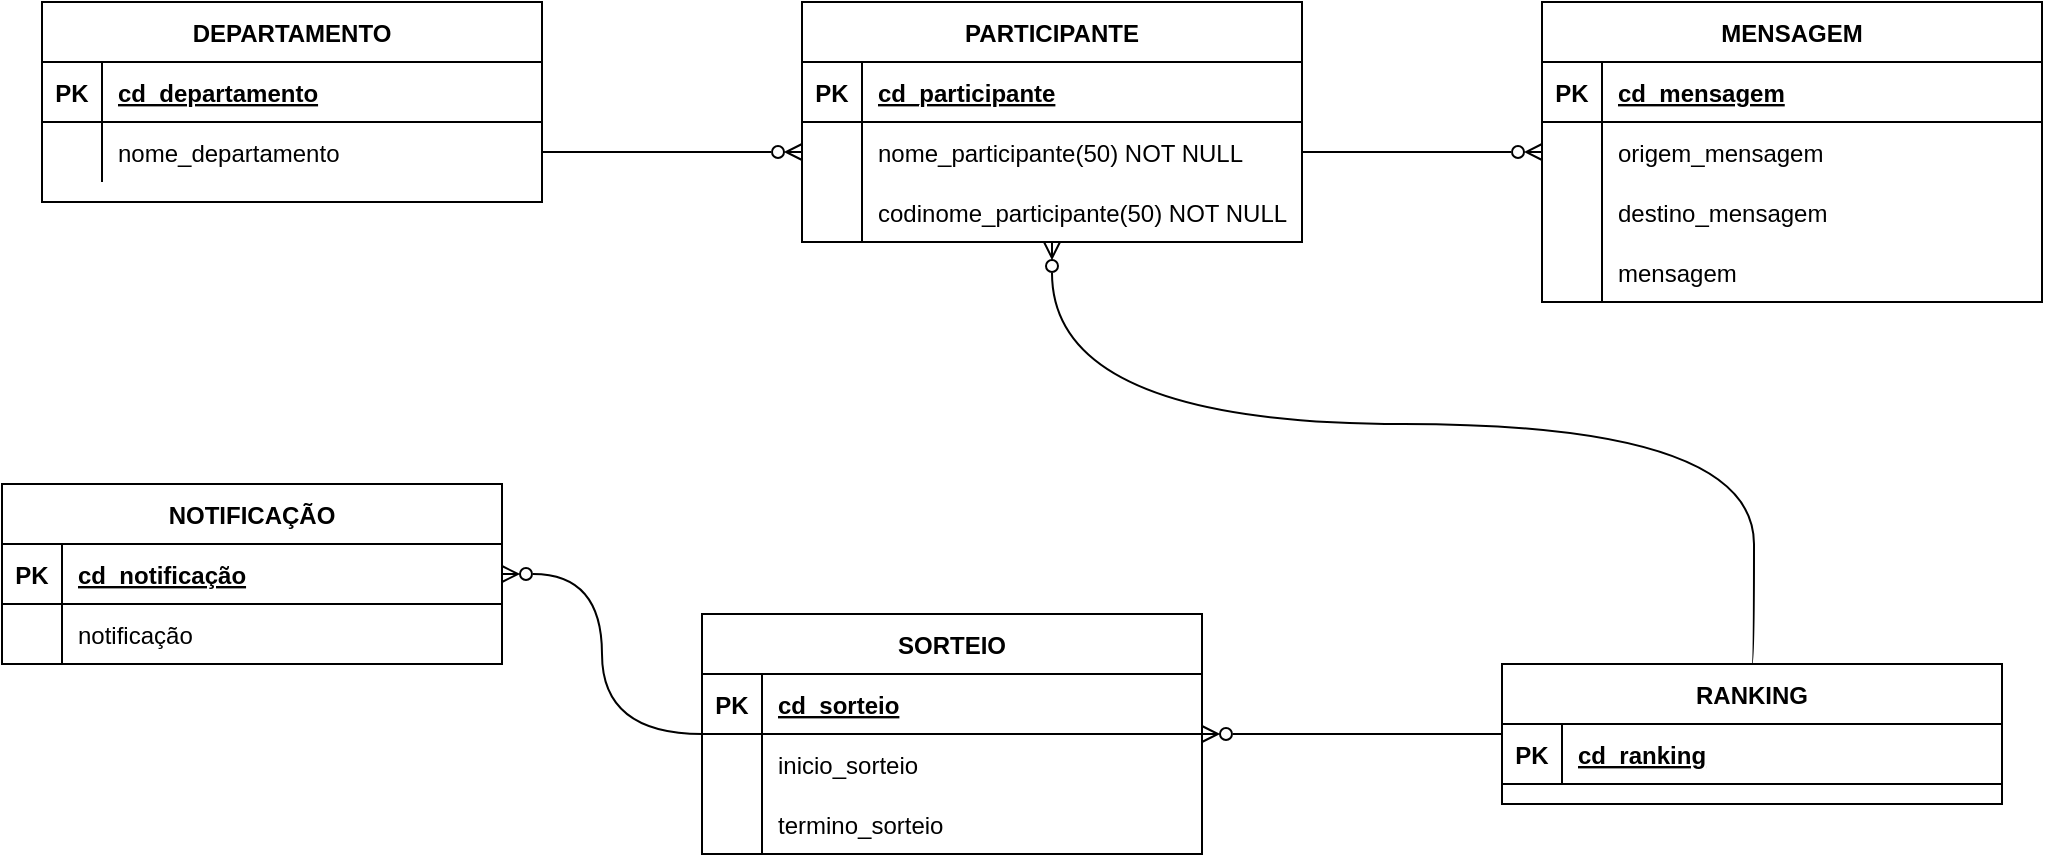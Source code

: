 <mxfile version="23.1.1" type="github">
  <diagram id="R2lEEEUBdFMjLlhIrx00" name="Page-1">
    <mxGraphModel dx="2284" dy="718" grid="1" gridSize="10" guides="1" tooltips="1" connect="1" arrows="1" fold="1" page="1" pageScale="1" pageWidth="850" pageHeight="1100" math="0" shadow="0" extFonts="Permanent Marker^https://fonts.googleapis.com/css?family=Permanent+Marker">
      <root>
        <mxCell id="0" />
        <mxCell id="1" parent="0" />
        <mxCell id="nqyj6E7QuFn8bjXCm2ua-134" style="edgeStyle=orthogonalEdgeStyle;shape=connector;rounded=0;orthogonalLoop=1;jettySize=auto;html=1;labelBackgroundColor=default;strokeColor=default;strokeWidth=1;align=center;verticalAlign=middle;fontFamily=Helvetica;fontSize=11;fontColor=default;startArrow=ERzeroToMany;startFill=0;endArrow=none;endFill=0;curved=1;" edge="1" parent="1" source="nqyj6E7QuFn8bjXCm2ua-46" target="nqyj6E7QuFn8bjXCm2ua-119">
          <mxGeometry relative="1" as="geometry">
            <mxPoint x="470" y="505" as="targetPoint" />
          </mxGeometry>
        </mxCell>
        <mxCell id="nqyj6E7QuFn8bjXCm2ua-46" value="SORTEIO" style="shape=table;startSize=30;container=1;collapsible=1;childLayout=tableLayout;fixedRows=1;rowLines=0;fontStyle=1;align=center;resizeLast=1;" vertex="1" parent="1">
          <mxGeometry x="80" y="445" width="250" height="120" as="geometry" />
        </mxCell>
        <mxCell id="nqyj6E7QuFn8bjXCm2ua-47" value="" style="shape=partialRectangle;collapsible=0;dropTarget=0;pointerEvents=0;fillColor=none;points=[[0,0.5],[1,0.5]];portConstraint=eastwest;top=0;left=0;right=0;bottom=1;" vertex="1" parent="nqyj6E7QuFn8bjXCm2ua-46">
          <mxGeometry y="30" width="250" height="30" as="geometry" />
        </mxCell>
        <mxCell id="nqyj6E7QuFn8bjXCm2ua-48" value="PK" style="shape=partialRectangle;overflow=hidden;connectable=0;fillColor=none;top=0;left=0;bottom=0;right=0;fontStyle=1;" vertex="1" parent="nqyj6E7QuFn8bjXCm2ua-47">
          <mxGeometry width="30" height="30" as="geometry">
            <mxRectangle width="30" height="30" as="alternateBounds" />
          </mxGeometry>
        </mxCell>
        <mxCell id="nqyj6E7QuFn8bjXCm2ua-49" value="cd_sorteio" style="shape=partialRectangle;overflow=hidden;connectable=0;fillColor=none;top=0;left=0;bottom=0;right=0;align=left;spacingLeft=6;fontStyle=5;" vertex="1" parent="nqyj6E7QuFn8bjXCm2ua-47">
          <mxGeometry x="30" width="220" height="30" as="geometry">
            <mxRectangle width="220" height="30" as="alternateBounds" />
          </mxGeometry>
        </mxCell>
        <mxCell id="nqyj6E7QuFn8bjXCm2ua-130" value="" style="shape=partialRectangle;collapsible=0;dropTarget=0;pointerEvents=0;fillColor=none;points=[[0,0.5],[1,0.5]];portConstraint=eastwest;top=0;left=0;right=0;bottom=0;" vertex="1" parent="nqyj6E7QuFn8bjXCm2ua-46">
          <mxGeometry y="60" width="250" height="30" as="geometry" />
        </mxCell>
        <mxCell id="nqyj6E7QuFn8bjXCm2ua-131" value="" style="shape=partialRectangle;overflow=hidden;connectable=0;fillColor=none;top=0;left=0;bottom=0;right=0;" vertex="1" parent="nqyj6E7QuFn8bjXCm2ua-130">
          <mxGeometry width="30" height="30" as="geometry">
            <mxRectangle width="30" height="30" as="alternateBounds" />
          </mxGeometry>
        </mxCell>
        <mxCell id="nqyj6E7QuFn8bjXCm2ua-132" value="inicio_sorteio" style="shape=partialRectangle;overflow=hidden;connectable=0;fillColor=none;top=0;left=0;bottom=0;right=0;align=left;spacingLeft=6;" vertex="1" parent="nqyj6E7QuFn8bjXCm2ua-130">
          <mxGeometry x="30" width="220" height="30" as="geometry">
            <mxRectangle width="220" height="30" as="alternateBounds" />
          </mxGeometry>
        </mxCell>
        <mxCell id="nqyj6E7QuFn8bjXCm2ua-115" value="" style="shape=partialRectangle;collapsible=0;dropTarget=0;pointerEvents=0;fillColor=none;points=[[0,0.5],[1,0.5]];portConstraint=eastwest;top=0;left=0;right=0;bottom=0;" vertex="1" parent="nqyj6E7QuFn8bjXCm2ua-46">
          <mxGeometry y="90" width="250" height="30" as="geometry" />
        </mxCell>
        <mxCell id="nqyj6E7QuFn8bjXCm2ua-116" value="" style="shape=partialRectangle;overflow=hidden;connectable=0;fillColor=none;top=0;left=0;bottom=0;right=0;" vertex="1" parent="nqyj6E7QuFn8bjXCm2ua-115">
          <mxGeometry width="30" height="30" as="geometry">
            <mxRectangle width="30" height="30" as="alternateBounds" />
          </mxGeometry>
        </mxCell>
        <mxCell id="nqyj6E7QuFn8bjXCm2ua-117" value="termino_sorteio" style="shape=partialRectangle;overflow=hidden;connectable=0;fillColor=none;top=0;left=0;bottom=0;right=0;align=left;spacingLeft=6;" vertex="1" parent="nqyj6E7QuFn8bjXCm2ua-115">
          <mxGeometry x="30" width="220" height="30" as="geometry">
            <mxRectangle width="220" height="30" as="alternateBounds" />
          </mxGeometry>
        </mxCell>
        <mxCell id="nqyj6E7QuFn8bjXCm2ua-61" value="DEPARTAMENTO" style="shape=table;startSize=30;container=1;collapsible=1;childLayout=tableLayout;fixedRows=1;rowLines=0;fontStyle=1;align=center;resizeLast=1;" vertex="1" parent="1">
          <mxGeometry x="-250" y="139" width="250" height="100" as="geometry" />
        </mxCell>
        <mxCell id="nqyj6E7QuFn8bjXCm2ua-62" value="" style="shape=partialRectangle;collapsible=0;dropTarget=0;pointerEvents=0;fillColor=none;points=[[0,0.5],[1,0.5]];portConstraint=eastwest;top=0;left=0;right=0;bottom=1;" vertex="1" parent="nqyj6E7QuFn8bjXCm2ua-61">
          <mxGeometry y="30" width="250" height="30" as="geometry" />
        </mxCell>
        <mxCell id="nqyj6E7QuFn8bjXCm2ua-63" value="PK" style="shape=partialRectangle;overflow=hidden;connectable=0;fillColor=none;top=0;left=0;bottom=0;right=0;fontStyle=1;" vertex="1" parent="nqyj6E7QuFn8bjXCm2ua-62">
          <mxGeometry width="30" height="30" as="geometry">
            <mxRectangle width="30" height="30" as="alternateBounds" />
          </mxGeometry>
        </mxCell>
        <mxCell id="nqyj6E7QuFn8bjXCm2ua-64" value="cd_departamento" style="shape=partialRectangle;overflow=hidden;connectable=0;fillColor=none;top=0;left=0;bottom=0;right=0;align=left;spacingLeft=6;fontStyle=5;" vertex="1" parent="nqyj6E7QuFn8bjXCm2ua-62">
          <mxGeometry x="30" width="220" height="30" as="geometry">
            <mxRectangle width="220" height="30" as="alternateBounds" />
          </mxGeometry>
        </mxCell>
        <mxCell id="nqyj6E7QuFn8bjXCm2ua-65" value="" style="shape=partialRectangle;collapsible=0;dropTarget=0;pointerEvents=0;fillColor=none;points=[[0,0.5],[1,0.5]];portConstraint=eastwest;top=0;left=0;right=0;bottom=0;" vertex="1" parent="nqyj6E7QuFn8bjXCm2ua-61">
          <mxGeometry y="60" width="250" height="30" as="geometry" />
        </mxCell>
        <mxCell id="nqyj6E7QuFn8bjXCm2ua-66" value="" style="shape=partialRectangle;overflow=hidden;connectable=0;fillColor=none;top=0;left=0;bottom=0;right=0;" vertex="1" parent="nqyj6E7QuFn8bjXCm2ua-65">
          <mxGeometry width="30" height="30" as="geometry">
            <mxRectangle width="30" height="30" as="alternateBounds" />
          </mxGeometry>
        </mxCell>
        <mxCell id="nqyj6E7QuFn8bjXCm2ua-67" value="nome_departamento" style="shape=partialRectangle;overflow=hidden;connectable=0;fillColor=none;top=0;left=0;bottom=0;right=0;align=left;spacingLeft=6;" vertex="1" parent="nqyj6E7QuFn8bjXCm2ua-65">
          <mxGeometry x="30" width="220" height="30" as="geometry">
            <mxRectangle width="220" height="30" as="alternateBounds" />
          </mxGeometry>
        </mxCell>
        <mxCell id="nqyj6E7QuFn8bjXCm2ua-71" value="PARTICIPANTE" style="shape=table;startSize=30;container=1;collapsible=1;childLayout=tableLayout;fixedRows=1;rowLines=0;fontStyle=1;align=center;resizeLast=1;" vertex="1" parent="1">
          <mxGeometry x="130" y="139" width="250" height="120" as="geometry" />
        </mxCell>
        <mxCell id="nqyj6E7QuFn8bjXCm2ua-72" value="" style="shape=partialRectangle;collapsible=0;dropTarget=0;pointerEvents=0;fillColor=none;points=[[0,0.5],[1,0.5]];portConstraint=eastwest;top=0;left=0;right=0;bottom=1;" vertex="1" parent="nqyj6E7QuFn8bjXCm2ua-71">
          <mxGeometry y="30" width="250" height="30" as="geometry" />
        </mxCell>
        <mxCell id="nqyj6E7QuFn8bjXCm2ua-73" value="PK" style="shape=partialRectangle;overflow=hidden;connectable=0;fillColor=none;top=0;left=0;bottom=0;right=0;fontStyle=1;" vertex="1" parent="nqyj6E7QuFn8bjXCm2ua-72">
          <mxGeometry width="30" height="30" as="geometry">
            <mxRectangle width="30" height="30" as="alternateBounds" />
          </mxGeometry>
        </mxCell>
        <mxCell id="nqyj6E7QuFn8bjXCm2ua-74" value="cd_participante" style="shape=partialRectangle;overflow=hidden;connectable=0;fillColor=none;top=0;left=0;bottom=0;right=0;align=left;spacingLeft=6;fontStyle=5;" vertex="1" parent="nqyj6E7QuFn8bjXCm2ua-72">
          <mxGeometry x="30" width="220" height="30" as="geometry">
            <mxRectangle width="220" height="30" as="alternateBounds" />
          </mxGeometry>
        </mxCell>
        <mxCell id="nqyj6E7QuFn8bjXCm2ua-75" value="" style="shape=partialRectangle;collapsible=0;dropTarget=0;pointerEvents=0;fillColor=none;points=[[0,0.5],[1,0.5]];portConstraint=eastwest;top=0;left=0;right=0;bottom=0;" vertex="1" parent="nqyj6E7QuFn8bjXCm2ua-71">
          <mxGeometry y="60" width="250" height="30" as="geometry" />
        </mxCell>
        <mxCell id="nqyj6E7QuFn8bjXCm2ua-76" value="" style="shape=partialRectangle;overflow=hidden;connectable=0;fillColor=none;top=0;left=0;bottom=0;right=0;" vertex="1" parent="nqyj6E7QuFn8bjXCm2ua-75">
          <mxGeometry width="30" height="30" as="geometry">
            <mxRectangle width="30" height="30" as="alternateBounds" />
          </mxGeometry>
        </mxCell>
        <mxCell id="nqyj6E7QuFn8bjXCm2ua-77" value="nome_participante(50) NOT NULL" style="shape=partialRectangle;overflow=hidden;connectable=0;fillColor=none;top=0;left=0;bottom=0;right=0;align=left;spacingLeft=6;" vertex="1" parent="nqyj6E7QuFn8bjXCm2ua-75">
          <mxGeometry x="30" width="220" height="30" as="geometry">
            <mxRectangle width="220" height="30" as="alternateBounds" />
          </mxGeometry>
        </mxCell>
        <mxCell id="nqyj6E7QuFn8bjXCm2ua-78" value="" style="shape=partialRectangle;collapsible=0;dropTarget=0;pointerEvents=0;fillColor=none;points=[[0,0.5],[1,0.5]];portConstraint=eastwest;top=0;left=0;right=0;bottom=0;" vertex="1" parent="nqyj6E7QuFn8bjXCm2ua-71">
          <mxGeometry y="90" width="250" height="30" as="geometry" />
        </mxCell>
        <mxCell id="nqyj6E7QuFn8bjXCm2ua-79" value="" style="shape=partialRectangle;overflow=hidden;connectable=0;fillColor=none;top=0;left=0;bottom=0;right=0;" vertex="1" parent="nqyj6E7QuFn8bjXCm2ua-78">
          <mxGeometry width="30" height="30" as="geometry">
            <mxRectangle width="30" height="30" as="alternateBounds" />
          </mxGeometry>
        </mxCell>
        <mxCell id="nqyj6E7QuFn8bjXCm2ua-80" value="codinome_participante(50) NOT NULL" style="shape=partialRectangle;overflow=hidden;connectable=0;fillColor=none;top=0;left=0;bottom=0;right=0;align=left;spacingLeft=6;" vertex="1" parent="nqyj6E7QuFn8bjXCm2ua-78">
          <mxGeometry x="30" width="220" height="30" as="geometry">
            <mxRectangle width="220" height="30" as="alternateBounds" />
          </mxGeometry>
        </mxCell>
        <mxCell id="nqyj6E7QuFn8bjXCm2ua-81" value="MENSAGEM" style="shape=table;startSize=30;container=1;collapsible=1;childLayout=tableLayout;fixedRows=1;rowLines=0;fontStyle=1;align=center;resizeLast=1;" vertex="1" parent="1">
          <mxGeometry x="500" y="139" width="250" height="150" as="geometry" />
        </mxCell>
        <mxCell id="nqyj6E7QuFn8bjXCm2ua-82" value="" style="shape=partialRectangle;collapsible=0;dropTarget=0;pointerEvents=0;fillColor=none;points=[[0,0.5],[1,0.5]];portConstraint=eastwest;top=0;left=0;right=0;bottom=1;" vertex="1" parent="nqyj6E7QuFn8bjXCm2ua-81">
          <mxGeometry y="30" width="250" height="30" as="geometry" />
        </mxCell>
        <mxCell id="nqyj6E7QuFn8bjXCm2ua-83" value="PK" style="shape=partialRectangle;overflow=hidden;connectable=0;fillColor=none;top=0;left=0;bottom=0;right=0;fontStyle=1;" vertex="1" parent="nqyj6E7QuFn8bjXCm2ua-82">
          <mxGeometry width="30" height="30" as="geometry">
            <mxRectangle width="30" height="30" as="alternateBounds" />
          </mxGeometry>
        </mxCell>
        <mxCell id="nqyj6E7QuFn8bjXCm2ua-84" value="cd_mensagem" style="shape=partialRectangle;overflow=hidden;connectable=0;fillColor=none;top=0;left=0;bottom=0;right=0;align=left;spacingLeft=6;fontStyle=5;" vertex="1" parent="nqyj6E7QuFn8bjXCm2ua-82">
          <mxGeometry x="30" width="220" height="30" as="geometry">
            <mxRectangle width="220" height="30" as="alternateBounds" />
          </mxGeometry>
        </mxCell>
        <mxCell id="nqyj6E7QuFn8bjXCm2ua-85" value="" style="shape=partialRectangle;collapsible=0;dropTarget=0;pointerEvents=0;fillColor=none;points=[[0,0.5],[1,0.5]];portConstraint=eastwest;top=0;left=0;right=0;bottom=0;" vertex="1" parent="nqyj6E7QuFn8bjXCm2ua-81">
          <mxGeometry y="60" width="250" height="30" as="geometry" />
        </mxCell>
        <mxCell id="nqyj6E7QuFn8bjXCm2ua-86" value="" style="shape=partialRectangle;overflow=hidden;connectable=0;fillColor=none;top=0;left=0;bottom=0;right=0;" vertex="1" parent="nqyj6E7QuFn8bjXCm2ua-85">
          <mxGeometry width="30" height="30" as="geometry">
            <mxRectangle width="30" height="30" as="alternateBounds" />
          </mxGeometry>
        </mxCell>
        <mxCell id="nqyj6E7QuFn8bjXCm2ua-87" value="origem_mensagem" style="shape=partialRectangle;overflow=hidden;connectable=0;fillColor=none;top=0;left=0;bottom=0;right=0;align=left;spacingLeft=6;" vertex="1" parent="nqyj6E7QuFn8bjXCm2ua-85">
          <mxGeometry x="30" width="220" height="30" as="geometry">
            <mxRectangle width="220" height="30" as="alternateBounds" />
          </mxGeometry>
        </mxCell>
        <mxCell id="nqyj6E7QuFn8bjXCm2ua-88" value="" style="shape=partialRectangle;collapsible=0;dropTarget=0;pointerEvents=0;fillColor=none;points=[[0,0.5],[1,0.5]];portConstraint=eastwest;top=0;left=0;right=0;bottom=0;" vertex="1" parent="nqyj6E7QuFn8bjXCm2ua-81">
          <mxGeometry y="90" width="250" height="30" as="geometry" />
        </mxCell>
        <mxCell id="nqyj6E7QuFn8bjXCm2ua-89" value="" style="shape=partialRectangle;overflow=hidden;connectable=0;fillColor=none;top=0;left=0;bottom=0;right=0;" vertex="1" parent="nqyj6E7QuFn8bjXCm2ua-88">
          <mxGeometry width="30" height="30" as="geometry">
            <mxRectangle width="30" height="30" as="alternateBounds" />
          </mxGeometry>
        </mxCell>
        <mxCell id="nqyj6E7QuFn8bjXCm2ua-90" value="destino_mensagem" style="shape=partialRectangle;overflow=hidden;connectable=0;fillColor=none;top=0;left=0;bottom=0;right=0;align=left;spacingLeft=6;" vertex="1" parent="nqyj6E7QuFn8bjXCm2ua-88">
          <mxGeometry x="30" width="220" height="30" as="geometry">
            <mxRectangle width="220" height="30" as="alternateBounds" />
          </mxGeometry>
        </mxCell>
        <mxCell id="nqyj6E7QuFn8bjXCm2ua-50" value="" style="shape=partialRectangle;collapsible=0;dropTarget=0;pointerEvents=0;fillColor=none;points=[[0,0.5],[1,0.5]];portConstraint=eastwest;top=0;left=0;right=0;bottom=0;" vertex="1" parent="nqyj6E7QuFn8bjXCm2ua-81">
          <mxGeometry y="120" width="250" height="30" as="geometry" />
        </mxCell>
        <mxCell id="nqyj6E7QuFn8bjXCm2ua-51" value="" style="shape=partialRectangle;overflow=hidden;connectable=0;fillColor=none;top=0;left=0;bottom=0;right=0;" vertex="1" parent="nqyj6E7QuFn8bjXCm2ua-50">
          <mxGeometry width="30" height="30" as="geometry">
            <mxRectangle width="30" height="30" as="alternateBounds" />
          </mxGeometry>
        </mxCell>
        <mxCell id="nqyj6E7QuFn8bjXCm2ua-52" value="mensagem" style="shape=partialRectangle;overflow=hidden;connectable=0;fillColor=none;top=0;left=0;bottom=0;right=0;align=left;spacingLeft=6;" vertex="1" parent="nqyj6E7QuFn8bjXCm2ua-50">
          <mxGeometry x="30" width="220" height="30" as="geometry">
            <mxRectangle width="220" height="30" as="alternateBounds" />
          </mxGeometry>
        </mxCell>
        <mxCell id="nqyj6E7QuFn8bjXCm2ua-91" value="NOTIFICAÇÃO" style="shape=table;startSize=30;container=1;collapsible=1;childLayout=tableLayout;fixedRows=1;rowLines=0;fontStyle=1;align=center;resizeLast=1;" vertex="1" parent="1">
          <mxGeometry x="-270" y="380" width="250" height="90" as="geometry" />
        </mxCell>
        <mxCell id="nqyj6E7QuFn8bjXCm2ua-92" value="" style="shape=partialRectangle;collapsible=0;dropTarget=0;pointerEvents=0;fillColor=none;points=[[0,0.5],[1,0.5]];portConstraint=eastwest;top=0;left=0;right=0;bottom=1;" vertex="1" parent="nqyj6E7QuFn8bjXCm2ua-91">
          <mxGeometry y="30" width="250" height="30" as="geometry" />
        </mxCell>
        <mxCell id="nqyj6E7QuFn8bjXCm2ua-93" value="PK" style="shape=partialRectangle;overflow=hidden;connectable=0;fillColor=none;top=0;left=0;bottom=0;right=0;fontStyle=1;" vertex="1" parent="nqyj6E7QuFn8bjXCm2ua-92">
          <mxGeometry width="30" height="30" as="geometry">
            <mxRectangle width="30" height="30" as="alternateBounds" />
          </mxGeometry>
        </mxCell>
        <mxCell id="nqyj6E7QuFn8bjXCm2ua-94" value="cd_notificação" style="shape=partialRectangle;overflow=hidden;connectable=0;fillColor=none;top=0;left=0;bottom=0;right=0;align=left;spacingLeft=6;fontStyle=5;" vertex="1" parent="nqyj6E7QuFn8bjXCm2ua-92">
          <mxGeometry x="30" width="220" height="30" as="geometry">
            <mxRectangle width="220" height="30" as="alternateBounds" />
          </mxGeometry>
        </mxCell>
        <mxCell id="nqyj6E7QuFn8bjXCm2ua-95" value="" style="shape=partialRectangle;collapsible=0;dropTarget=0;pointerEvents=0;fillColor=none;points=[[0,0.5],[1,0.5]];portConstraint=eastwest;top=0;left=0;right=0;bottom=0;" vertex="1" parent="nqyj6E7QuFn8bjXCm2ua-91">
          <mxGeometry y="60" width="250" height="30" as="geometry" />
        </mxCell>
        <mxCell id="nqyj6E7QuFn8bjXCm2ua-96" value="" style="shape=partialRectangle;overflow=hidden;connectable=0;fillColor=none;top=0;left=0;bottom=0;right=0;" vertex="1" parent="nqyj6E7QuFn8bjXCm2ua-95">
          <mxGeometry width="30" height="30" as="geometry">
            <mxRectangle width="30" height="30" as="alternateBounds" />
          </mxGeometry>
        </mxCell>
        <mxCell id="nqyj6E7QuFn8bjXCm2ua-97" value="notificação" style="shape=partialRectangle;overflow=hidden;connectable=0;fillColor=none;top=0;left=0;bottom=0;right=0;align=left;spacingLeft=6;" vertex="1" parent="nqyj6E7QuFn8bjXCm2ua-95">
          <mxGeometry x="30" width="220" height="30" as="geometry">
            <mxRectangle width="220" height="30" as="alternateBounds" />
          </mxGeometry>
        </mxCell>
        <mxCell id="nqyj6E7QuFn8bjXCm2ua-100" style="edgeStyle=orthogonalEdgeStyle;rounded=0;orthogonalLoop=1;jettySize=auto;html=1;exitX=0;exitY=0.5;exitDx=0;exitDy=0;entryX=1;entryY=0.5;entryDx=0;entryDy=0;endArrow=none;endFill=0;startArrow=ERzeroToMany;startFill=0;strokeWidth=1;" edge="1" parent="1" source="nqyj6E7QuFn8bjXCm2ua-85" target="nqyj6E7QuFn8bjXCm2ua-75">
          <mxGeometry relative="1" as="geometry" />
        </mxCell>
        <mxCell id="nqyj6E7QuFn8bjXCm2ua-105" style="edgeStyle=orthogonalEdgeStyle;shape=connector;rounded=0;orthogonalLoop=1;jettySize=auto;html=1;exitX=0;exitY=0.5;exitDx=0;exitDy=0;labelBackgroundColor=default;strokeColor=default;strokeWidth=1;align=center;verticalAlign=middle;fontFamily=Helvetica;fontSize=11;fontColor=default;startArrow=ERzeroToMany;startFill=0;endArrow=none;endFill=0;" edge="1" parent="1" source="nqyj6E7QuFn8bjXCm2ua-75" target="nqyj6E7QuFn8bjXCm2ua-65">
          <mxGeometry relative="1" as="geometry" />
        </mxCell>
        <mxCell id="nqyj6E7QuFn8bjXCm2ua-107" style="edgeStyle=orthogonalEdgeStyle;shape=connector;rounded=0;orthogonalLoop=1;jettySize=auto;html=1;exitX=1;exitY=0.5;exitDx=0;exitDy=0;entryX=0;entryY=0.5;entryDx=0;entryDy=0;labelBackgroundColor=default;strokeColor=default;strokeWidth=1;align=center;verticalAlign=middle;fontFamily=Helvetica;fontSize=11;fontColor=default;startArrow=ERzeroToMany;startFill=0;endArrow=none;endFill=0;curved=1;" edge="1" parent="1" source="nqyj6E7QuFn8bjXCm2ua-92" target="nqyj6E7QuFn8bjXCm2ua-46">
          <mxGeometry relative="1" as="geometry" />
        </mxCell>
        <mxCell id="nqyj6E7QuFn8bjXCm2ua-108" value="" style="shape=partialRectangle;collapsible=0;dropTarget=0;pointerEvents=0;fillColor=none;points=[[0,0.5],[1,0.5]];portConstraint=eastwest;top=0;left=0;right=0;bottom=0;" vertex="1" parent="1">
          <mxGeometry x="390" y="440" width="250" height="30" as="geometry" />
        </mxCell>
        <mxCell id="nqyj6E7QuFn8bjXCm2ua-109" value="" style="shape=partialRectangle;overflow=hidden;connectable=0;fillColor=none;top=0;left=0;bottom=0;right=0;" vertex="1" parent="nqyj6E7QuFn8bjXCm2ua-108">
          <mxGeometry width="30" height="30" as="geometry">
            <mxRectangle width="30" height="30" as="alternateBounds" />
          </mxGeometry>
        </mxCell>
        <mxCell id="nqyj6E7QuFn8bjXCm2ua-119" value="RANKING" style="shape=table;startSize=30;container=1;collapsible=1;childLayout=tableLayout;fixedRows=1;rowLines=0;fontStyle=1;align=center;resizeLast=1;" vertex="1" parent="1">
          <mxGeometry x="480" y="470" width="250" height="70" as="geometry" />
        </mxCell>
        <mxCell id="nqyj6E7QuFn8bjXCm2ua-120" value="" style="shape=partialRectangle;collapsible=0;dropTarget=0;pointerEvents=0;fillColor=none;points=[[0,0.5],[1,0.5]];portConstraint=eastwest;top=0;left=0;right=0;bottom=1;" vertex="1" parent="nqyj6E7QuFn8bjXCm2ua-119">
          <mxGeometry y="30" width="250" height="30" as="geometry" />
        </mxCell>
        <mxCell id="nqyj6E7QuFn8bjXCm2ua-121" value="PK" style="shape=partialRectangle;overflow=hidden;connectable=0;fillColor=none;top=0;left=0;bottom=0;right=0;fontStyle=1;" vertex="1" parent="nqyj6E7QuFn8bjXCm2ua-120">
          <mxGeometry width="30" height="30" as="geometry">
            <mxRectangle width="30" height="30" as="alternateBounds" />
          </mxGeometry>
        </mxCell>
        <mxCell id="nqyj6E7QuFn8bjXCm2ua-122" value="cd_ranking" style="shape=partialRectangle;overflow=hidden;connectable=0;fillColor=none;top=0;left=0;bottom=0;right=0;align=left;spacingLeft=6;fontStyle=5;" vertex="1" parent="nqyj6E7QuFn8bjXCm2ua-120">
          <mxGeometry x="30" width="220" height="30" as="geometry">
            <mxRectangle width="220" height="30" as="alternateBounds" />
          </mxGeometry>
        </mxCell>
        <mxCell id="nqyj6E7QuFn8bjXCm2ua-136" style="edgeStyle=orthogonalEdgeStyle;shape=connector;rounded=0;orthogonalLoop=1;jettySize=auto;html=1;labelBackgroundColor=default;strokeColor=default;strokeWidth=1;align=center;verticalAlign=middle;fontFamily=Helvetica;fontSize=11;fontColor=default;startArrow=ERzeroToMany;startFill=0;endArrow=none;endFill=0;curved=1;" edge="1" parent="1" source="nqyj6E7QuFn8bjXCm2ua-78">
          <mxGeometry relative="1" as="geometry">
            <mxPoint x="605" y="470" as="targetPoint" />
            <Array as="points">
              <mxPoint x="255" y="350" />
              <mxPoint x="606" y="350" />
            </Array>
          </mxGeometry>
        </mxCell>
      </root>
    </mxGraphModel>
  </diagram>
</mxfile>

